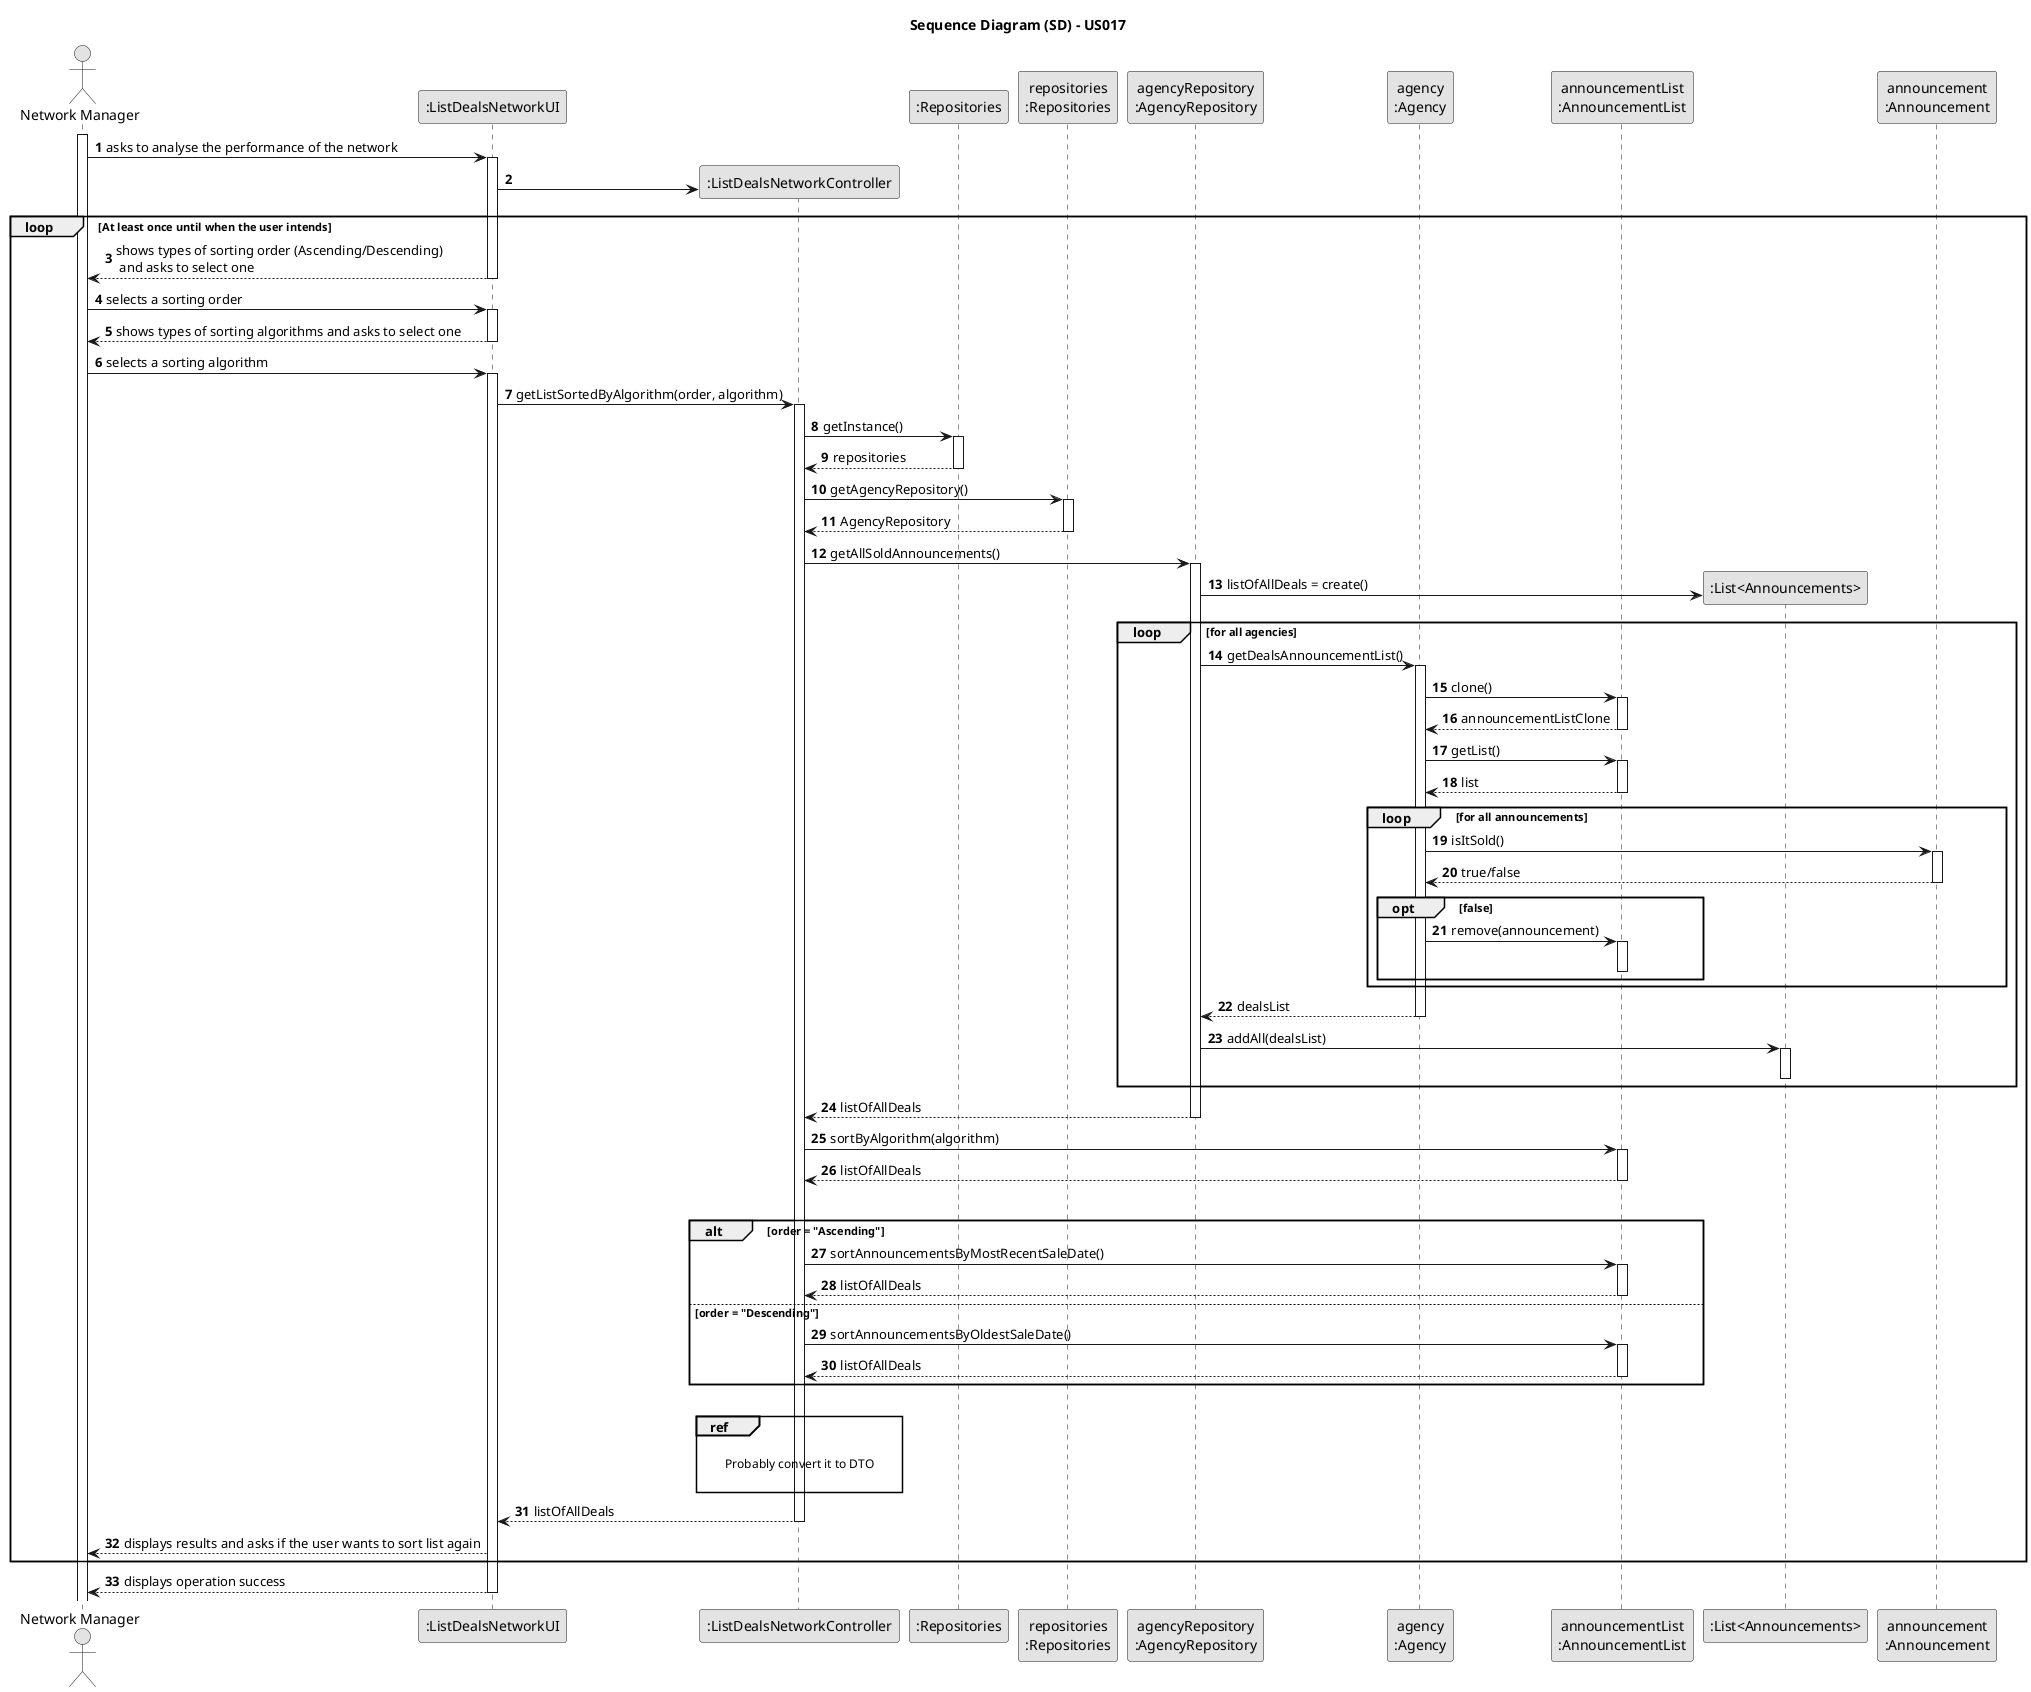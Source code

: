 @startuml
skinparam monochrome true
skinparam packageStyle rectangle
skinparam shadowing false

'hide footbox
actor "Network Manager" as NWM
participant ":ListDealsNetworkUI" as UI
participant ":ListDealsNetworkController" as CTRL
participant ":Repositories" as RepositorySingleton
participant "repositories\n:Repositories" as PLAT
participant "agencyRepository\n:AgencyRepository" as AgencyRepository
participant "agency\n:Agency" as AGC
participant "announcementList\n:AnnouncementList" as ANNOUNCELIST
participant ":List<Announcements>" as LIST
participant "announcement\n:Announcement" as ANNOUNCE

title Sequence Diagram (SD) - US017

autonumber

activate NWM

    NWM -> UI : asks to analyse the performance of the network
        activate UI

    UI -> CTRL**

    loop At least once until when the user intends

    UI --> NWM : shows types of sorting order (Ascending/Descending)\n and asks to select one
        deactivate UI

    NWM -> UI : selects a sorting order
        activate UI


    UI --> NWM : shows types of sorting algorithms and asks to select one
        deactivate UI

    NWM -> UI : selects a sorting algorithm
           activate UI

    UI -> CTRL : getListSortedByAlgorithm(order, algorithm)
    activate CTRL

    CTRL -> RepositorySingleton : getInstance()

            activate RepositorySingleton

                RepositorySingleton --> CTRL : repositories
            deactivate RepositorySingleton

            CTRL -> PLAT : getAgencyRepository()

            activate PLAT

                PLAT --> CTRL : AgencyRepository

            deactivate PLAT


        CTRL -> AgencyRepository : getAllSoldAnnouncements()
        activate AgencyRepository

        AgencyRepository -> LIST** : listOfAllDeals = create()

        loop for all agencies

            AgencyRepository -> AGC : getDealsAnnouncementList()
            activate AGC

            AGC -> ANNOUNCELIST : clone()

            activate ANNOUNCELIST

            ANNOUNCELIST --> AGC : announcementListClone

            deactivate ANNOUNCELIST

            AGC -> ANNOUNCELIST : getList()

            activate ANNOUNCELIST

            ANNOUNCELIST --> AGC : list

            deactivate ANNOUNCELIST

            loop for all announcements

            AGC -> ANNOUNCE : isItSold()

            activate ANNOUNCE

            ANNOUNCE --> AGC : true/false

            deactivate ANNOUNCE

            opt false

            AGC -> ANNOUNCELIST : remove(announcement)

            activate ANNOUNCELIST
            deactivate ANNOUNCELIST

            end opt

            end loop

            AGC --> AgencyRepository : dealsList

            deactivate AGC

            AgencyRepository -> LIST : addAll(dealsList)
            activate LIST
            deactivate LIST

         end loop

        AgencyRepository --> CTRL : listOfAllDeals

        deactivate AgencyRepository

        'PROBABLY CHANGE THIS

        CTRL -> ANNOUNCELIST : sortByAlgorithm(algorithm)

        activate ANNOUNCELIST

        ANNOUNCELIST --> CTRL : listOfAllDeals

        deactivate ANNOUNCELIST
|||
        alt order = "Ascending"

        CTRL -> ANNOUNCELIST : sortAnnouncementsByMostRecentSaleDate()

        activate ANNOUNCELIST

        ANNOUNCELIST --> CTRL : listOfAllDeals

        deactivate ANNOUNCELIST

        else order = "Descending"

        CTRL -> ANNOUNCELIST : sortAnnouncementsByOldestSaleDate()

        activate ANNOUNCELIST

        ANNOUNCELIST --> CTRL : listOfAllDeals

        deactivate ANNOUNCELIST
        end alt

        ' ATENÇÃO PERGUNTAR AO GRUPO SE VAMOS USAR DTO's NAS NOVAS US's

|||
        ref over CTRL

        Probably convert it to DTO

        end ref

        CTRL --> UI : listOfAllDeals

    deactivate CTRL

       UI --> NWM : displays results and asks if the user wants to sort list again

end loop

    UI --> NWM : displays operation success

    deactivate UI

@enduml